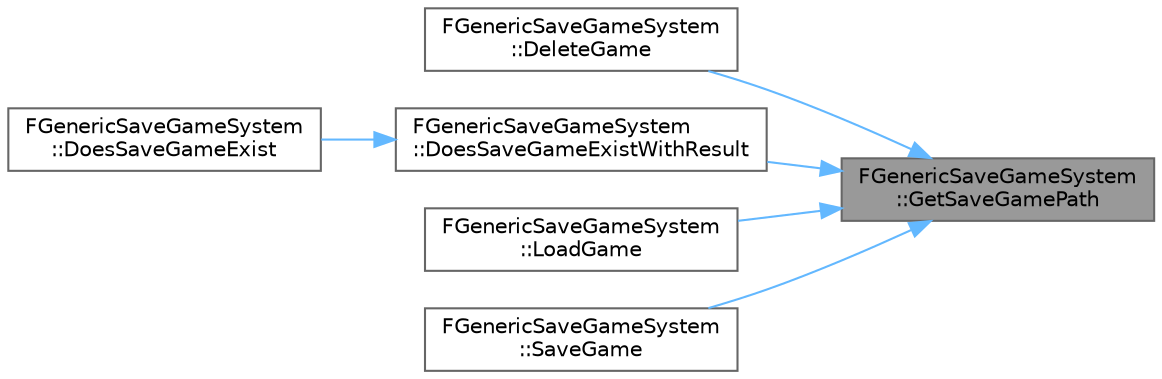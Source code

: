 digraph "FGenericSaveGameSystem::GetSaveGamePath"
{
 // INTERACTIVE_SVG=YES
 // LATEX_PDF_SIZE
  bgcolor="transparent";
  edge [fontname=Helvetica,fontsize=10,labelfontname=Helvetica,labelfontsize=10];
  node [fontname=Helvetica,fontsize=10,shape=box,height=0.2,width=0.4];
  rankdir="RL";
  Node1 [id="Node000001",label="FGenericSaveGameSystem\l::GetSaveGamePath",height=0.2,width=0.4,color="gray40", fillcolor="grey60", style="filled", fontcolor="black",tooltip="Get the path to save game file for the given name, a platform may be able to simply override this and..."];
  Node1 -> Node2 [id="edge1_Node000001_Node000002",dir="back",color="steelblue1",style="solid",tooltip=" "];
  Node2 [id="Node000002",label="FGenericSaveGameSystem\l::DeleteGame",height=0.2,width=0.4,color="grey40", fillcolor="white", style="filled",URL="$d0/d41/classFGenericSaveGameSystem.html#ac0eb185085c418e8ee89703b9fb61bdc",tooltip="Delete an existing save game, blocking until complete."];
  Node1 -> Node3 [id="edge2_Node000001_Node000003",dir="back",color="steelblue1",style="solid",tooltip=" "];
  Node3 [id="Node000003",label="FGenericSaveGameSystem\l::DoesSaveGameExistWithResult",height=0.2,width=0.4,color="grey40", fillcolor="white", style="filled",URL="$d0/d41/classFGenericSaveGameSystem.html#a339a52372d5170313522992505666ab3",tooltip="Similar to DoesSaveGameExist, except returns a result code with more information."];
  Node3 -> Node4 [id="edge3_Node000003_Node000004",dir="back",color="steelblue1",style="solid",tooltip=" "];
  Node4 [id="Node000004",label="FGenericSaveGameSystem\l::DoesSaveGameExist",height=0.2,width=0.4,color="grey40", fillcolor="white", style="filled",URL="$d0/d41/classFGenericSaveGameSystem.html#ab6f87b543fc3e3b0f05bab9d101f2913",tooltip="Return true if the named savegame exists (probably not useful with NativeUI."];
  Node1 -> Node5 [id="edge4_Node000001_Node000005",dir="back",color="steelblue1",style="solid",tooltip=" "];
  Node5 [id="Node000005",label="FGenericSaveGameSystem\l::LoadGame",height=0.2,width=0.4,color="grey40", fillcolor="white", style="filled",URL="$d0/d41/classFGenericSaveGameSystem.html#afb61f40bd4c9b25a21bb2f5659ece11a",tooltip="Loads the game, blocking until complete."];
  Node1 -> Node6 [id="edge5_Node000001_Node000006",dir="back",color="steelblue1",style="solid",tooltip=" "];
  Node6 [id="Node000006",label="FGenericSaveGameSystem\l::SaveGame",height=0.2,width=0.4,color="grey40", fillcolor="white", style="filled",URL="$d0/d41/classFGenericSaveGameSystem.html#a094cf1425a8053790eeedaa0e8b657e9",tooltip="Saves the game, blocking until complete."];
}
